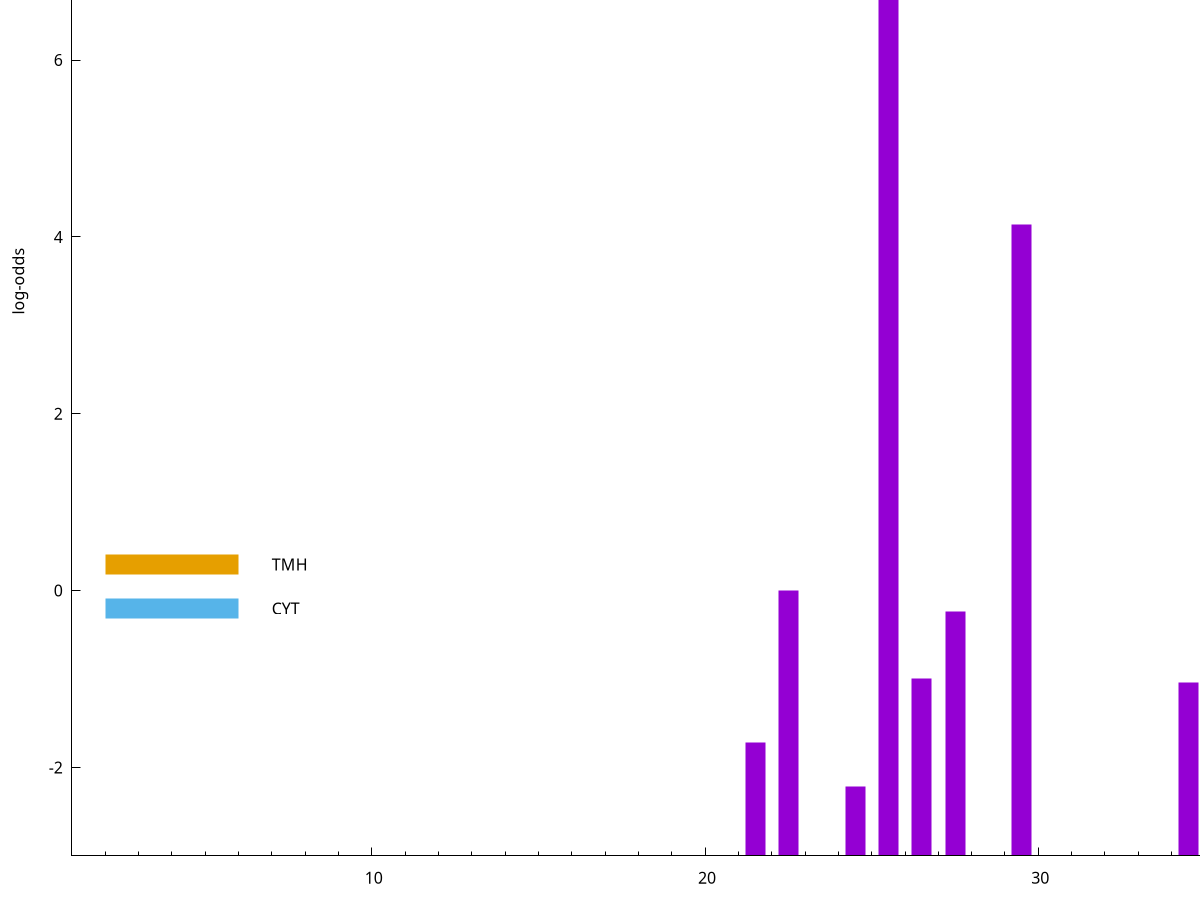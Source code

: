 set title "LipoP predictions for SRR4017849.gff"
set size 2., 1.4
set xrange [1:70] 
set mxtics 10
set yrange [-3:10]
set y2range [0:13]
set ylabel "log-odds"
set term postscript eps color solid "Helvetica" 30
set output "SRR4017849.gff234.eps"
set arrow from 2,7.01971 to 6,7.01971 nohead lt 1 lw 20
set label "SpI" at 7,7.01971
set arrow from 2,0.294842 to 6,0.294842 nohead lt 4 lw 20
set label "TMH" at 7,0.294842
set arrow from 2,-0.200913 to 6,-0.200913 nohead lt 3 lw 20
set label "CYT" at 7,-0.200913
set arrow from 2,7.01971 to 6,7.01971 nohead lt 1 lw 20
set label "SpI" at 7,7.01971
# NOTE: The scores below are the log-odds scores with the threshold
# NOTE: subtracted (a hack to make gnuplot make the histogram all
# NOTE: look nice).
plot "-" axes x1y2 title "" with impulses lt 1 lw 20
25.500000 9.762000
29.500000 7.143490
22.500000 3.002438
27.500000 2.763302
26.500000 2.011717
34.500000 1.958880
21.500000 1.282530
24.500000 0.785350
e
exit
